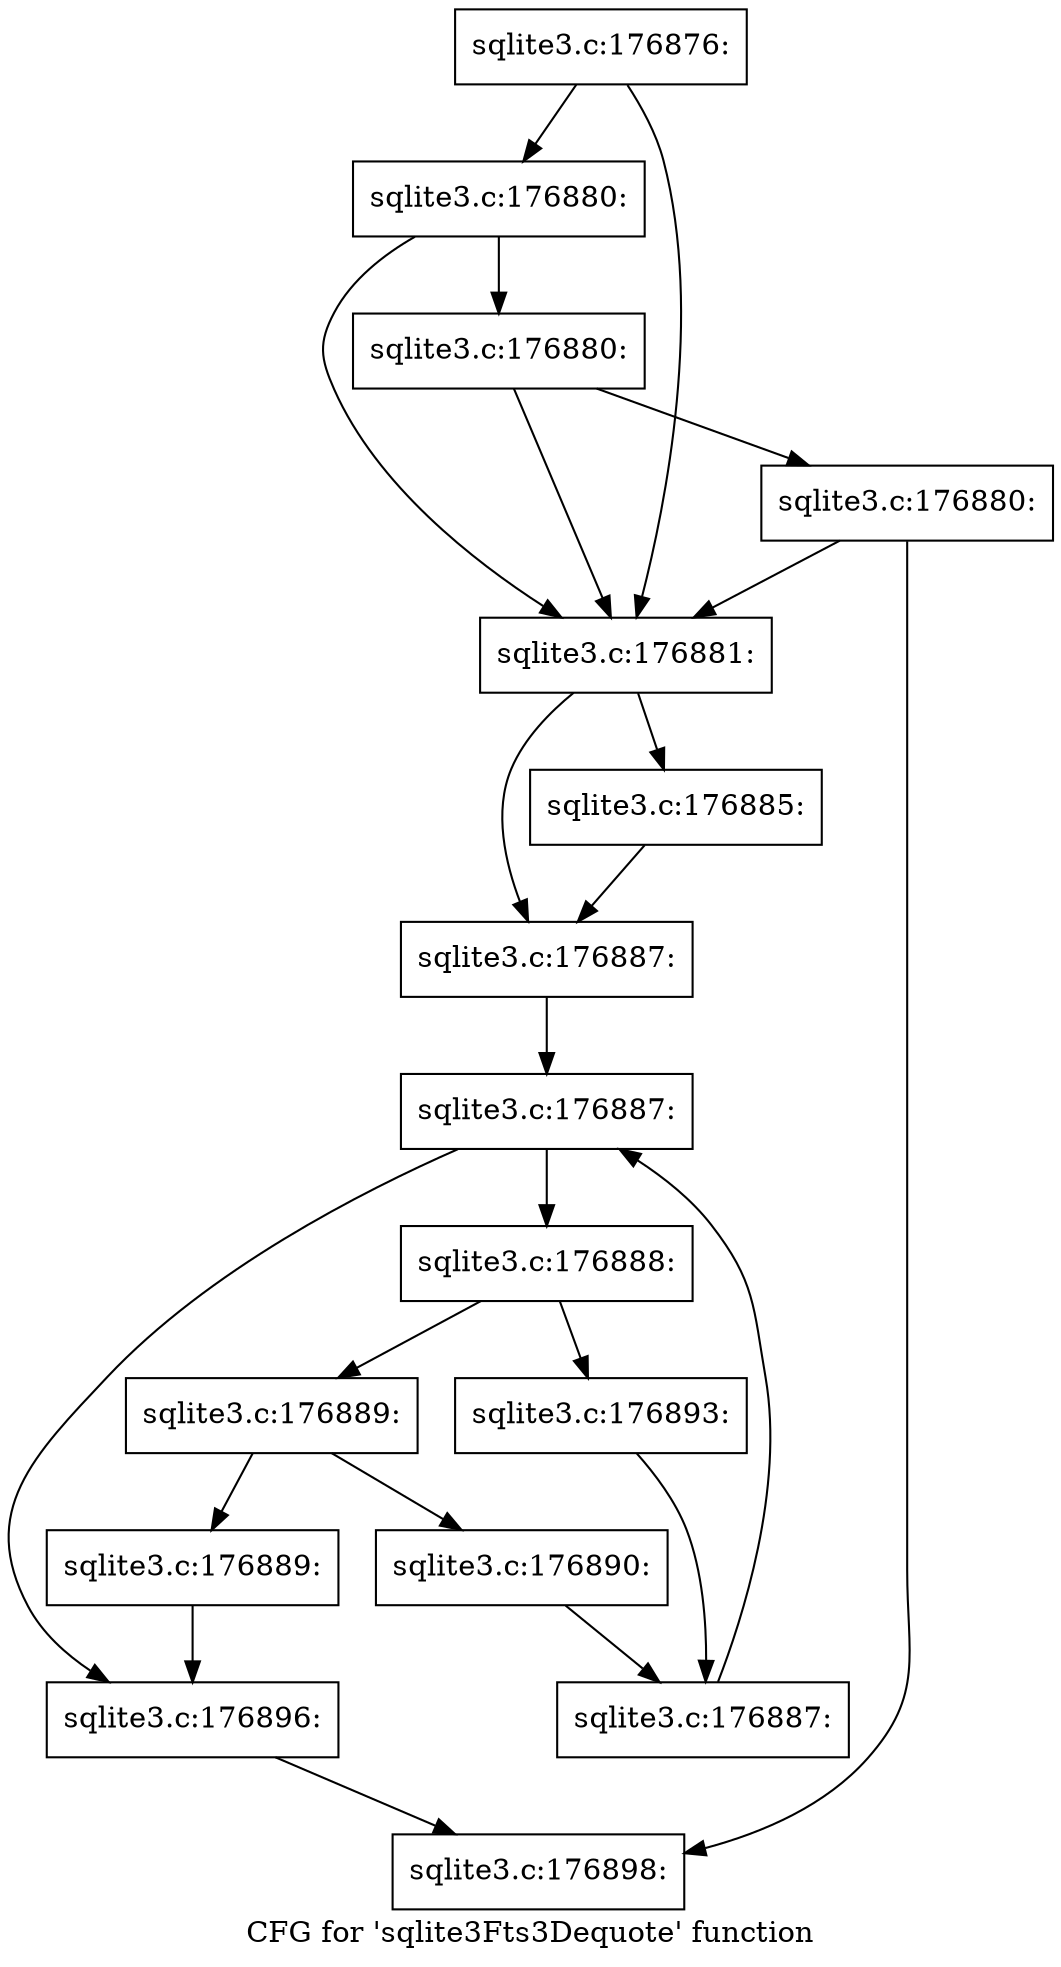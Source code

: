 digraph "CFG for 'sqlite3Fts3Dequote' function" {
	label="CFG for 'sqlite3Fts3Dequote' function";

	Node0x55c0f6b18eb0 [shape=record,label="{sqlite3.c:176876:}"];
	Node0x55c0f6b18eb0 -> Node0x55c0faac8aa0;
	Node0x55c0f6b18eb0 -> Node0x55c0faac8c40;
	Node0x55c0faac8c40 [shape=record,label="{sqlite3.c:176880:}"];
	Node0x55c0faac8c40 -> Node0x55c0faac8aa0;
	Node0x55c0faac8c40 -> Node0x55c0faac8bc0;
	Node0x55c0faac8bc0 [shape=record,label="{sqlite3.c:176880:}"];
	Node0x55c0faac8bc0 -> Node0x55c0faac8aa0;
	Node0x55c0faac8bc0 -> Node0x55c0faac8b40;
	Node0x55c0faac8b40 [shape=record,label="{sqlite3.c:176880:}"];
	Node0x55c0faac8b40 -> Node0x55c0faac8aa0;
	Node0x55c0faac8b40 -> Node0x55c0faac8af0;
	Node0x55c0faac8aa0 [shape=record,label="{sqlite3.c:176881:}"];
	Node0x55c0faac8aa0 -> Node0x55c0faad8d90;
	Node0x55c0faac8aa0 -> Node0x55c0faad8de0;
	Node0x55c0faad8d90 [shape=record,label="{sqlite3.c:176885:}"];
	Node0x55c0faad8d90 -> Node0x55c0faad8de0;
	Node0x55c0faad8de0 [shape=record,label="{sqlite3.c:176887:}"];
	Node0x55c0faad8de0 -> Node0x55c0faad92d0;
	Node0x55c0faad92d0 [shape=record,label="{sqlite3.c:176887:}"];
	Node0x55c0faad92d0 -> Node0x55c0faad97d0;
	Node0x55c0faad92d0 -> Node0x55c0faad9430;
	Node0x55c0faad97d0 [shape=record,label="{sqlite3.c:176888:}"];
	Node0x55c0faad97d0 -> Node0x55c0faad99e0;
	Node0x55c0faad97d0 -> Node0x55c0faad9a80;
	Node0x55c0faad99e0 [shape=record,label="{sqlite3.c:176889:}"];
	Node0x55c0faad99e0 -> Node0x55c0faada200;
	Node0x55c0faad99e0 -> Node0x55c0faada250;
	Node0x55c0faada200 [shape=record,label="{sqlite3.c:176889:}"];
	Node0x55c0faada200 -> Node0x55c0faad9430;
	Node0x55c0faada250 [shape=record,label="{sqlite3.c:176890:}"];
	Node0x55c0faada250 -> Node0x55c0faad9a30;
	Node0x55c0faad9a80 [shape=record,label="{sqlite3.c:176893:}"];
	Node0x55c0faad9a80 -> Node0x55c0faad9a30;
	Node0x55c0faad9a30 [shape=record,label="{sqlite3.c:176887:}"];
	Node0x55c0faad9a30 -> Node0x55c0faad92d0;
	Node0x55c0faad9430 [shape=record,label="{sqlite3.c:176896:}"];
	Node0x55c0faad9430 -> Node0x55c0faac8af0;
	Node0x55c0faac8af0 [shape=record,label="{sqlite3.c:176898:}"];
}
